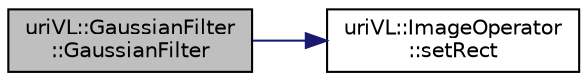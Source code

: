 digraph "uriVL::GaussianFilter::GaussianFilter"
{
  edge [fontname="Helvetica",fontsize="10",labelfontname="Helvetica",labelfontsize="10"];
  node [fontname="Helvetica",fontsize="10",shape=record];
  rankdir="LR";
  Node1 [label="uriVL::GaussianFilter\l::GaussianFilter",height=0.2,width=0.4,color="black", fillcolor="grey75", style="filled", fontcolor="black"];
  Node1 -> Node2 [color="midnightblue",fontsize="10",style="solid",fontname="Helvetica"];
  Node2 [label="uriVL::ImageOperator\l::setRect",height=0.2,width=0.4,color="black", fillcolor="white", style="filled",URL="$classuriVL_1_1ImageOperator.html#a173ec227d3215e4c869e29dd0817ffc0",tooltip="Sets the rectangle on which this operator uh... "];
}

